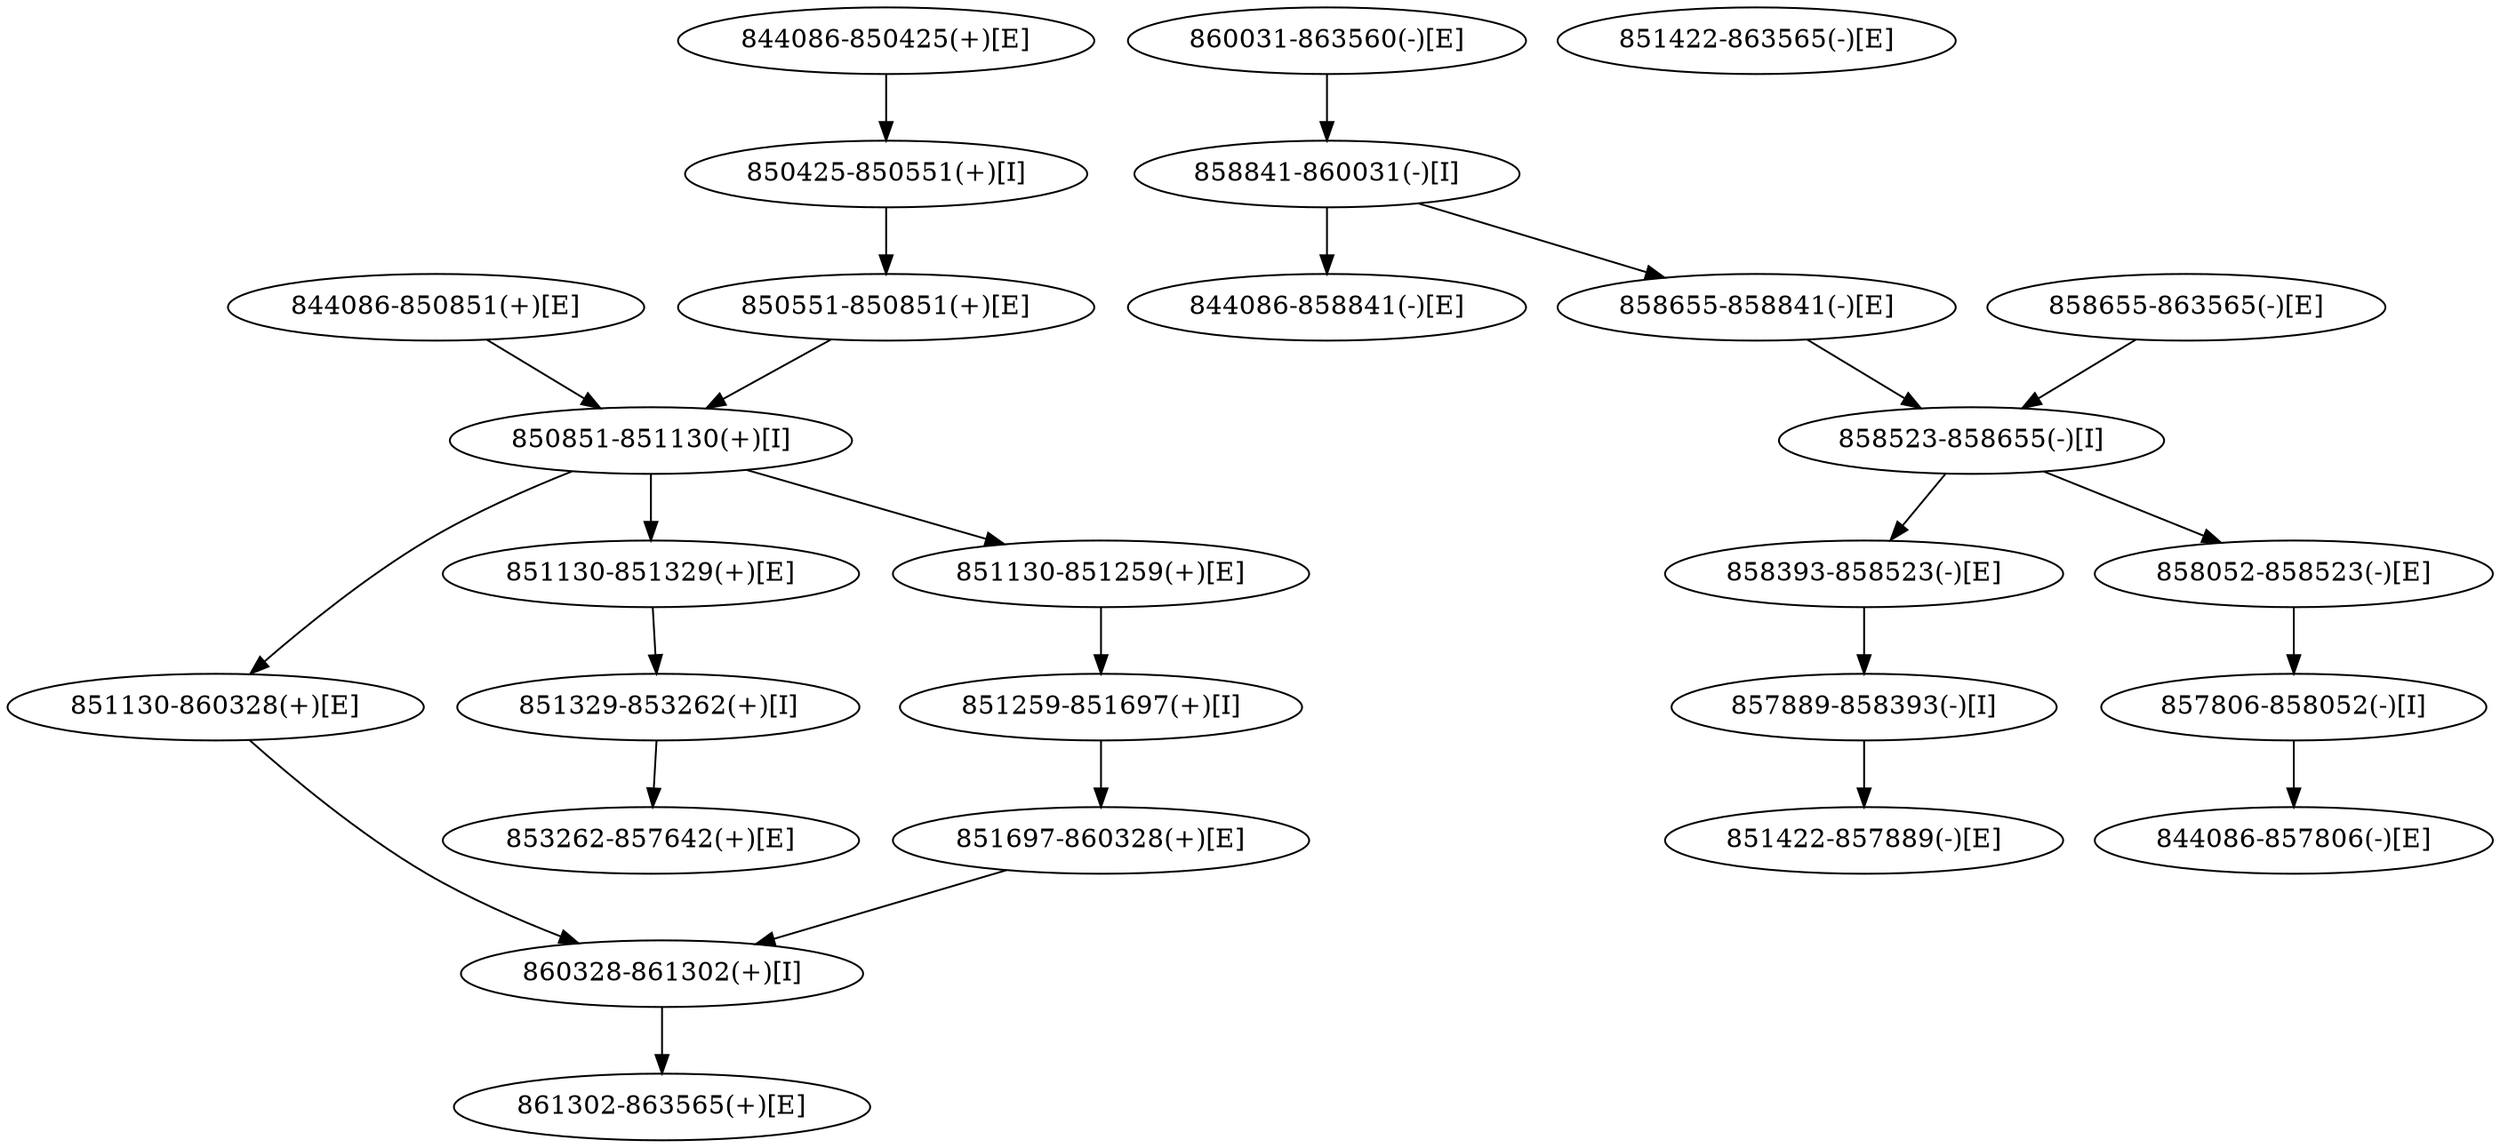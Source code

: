 strict digraph G {
"851130-860328(+)[E]" [ids="LNCAP_SHEZH2.939.1.1,LNCAP_SHEZH2.941.1.1,LNCAP_SHEZH2.943.1.1,LNCAP_SHEZH2.945.1.1,LNCAP_SHEZH2.947.1.1,LNCAP_SHEZH2.975.2.1,LNCAP_SHEZH2.975.3.1,LNCAP_SHEZH2.977.1.1,LNCAP_SHSCRAMBLE.629089.1.1,LNCAP_SHSCRAMBLE.629091.1.1,VCAP_SHEZH2.657999.2.2,VCAP_SHSCRAMBLE.684679.1.1"];
"851130-851329(+)[E]" [ids="LNCAP_SHEZH2.975.1.2,LNCAP_SHSCRAMBLE.629135.1.2"];
"851259-851697(+)[I]" [ids="VCAP_SHEZH2.657999.1"];
"851422-857889(-)[E]" [ids="LNCAP_SHEZH2.939.1.1,LNCAP_SHEZH2.941.1.1,LNCAP_SHEZH2.943.1.1,LNCAP_SHEZH2.945.1.1,LNCAP_SHEZH2.947.1.1,LNCAP_SHSCRAMBLE.629089.1.1,LNCAP_SHSCRAMBLE.629091.1.1,VCAP_SHSCRAMBLE.684681.2.1"];
"844086-850851(+)[E]" [ids="LNCAP_SHEZH2.975.1.1,LNCAP_SHSCRAMBLE.629085.1.1,LNCAP_SHSCRAMBLE.629135.1.1,VCAP_SHEZH2.657999.2.1,VCAP_SHSCRAMBLE.684563.1.1"];
"850551-850851(+)[E]" [ids="VCAP_SHEZH2.657999.1.2"];
"858393-858523(-)[E]" [ids="VCAP_SHSCRAMBLE.684681.2.2"];
"857806-858052(-)[I]" [ids="VCAP_SHEZH2.658001.1"];
"860328-861302(+)[I]" [ids="VCAP_SHEZH2.657999.1,VCAP_SHEZH2.657999.2,VCAP_SHSCRAMBLE.684679.1"];
"850425-850551(+)[I]" [ids="VCAP_SHEZH2.657999.1"];
"844086-858841(-)[E]" [ids="LNCAP_SHEZH2.939.1.1,LNCAP_SHEZH2.941.1.1,LNCAP_SHEZH2.943.1.1,LNCAP_SHEZH2.945.1.1,LNCAP_SHEZH2.947.1.1,LNCAP_SHSCRAMBLE.629085.1.1,LNCAP_SHSCRAMBLE.629089.1.1,LNCAP_SHSCRAMBLE.629091.1.1,VCAP_SHEZH2.658001.2.1,VCAP_SHSCRAMBLE.684563.1.1,VCAP_SHSCRAMBLE.684681.1.1"];
"851697-860328(+)[E]" [ids="LNCAP_SHEZH2.939.1.1,LNCAP_SHEZH2.941.1.1,LNCAP_SHEZH2.943.1.1,LNCAP_SHEZH2.945.1.1,LNCAP_SHEZH2.947.1.1,LNCAP_SHEZH2.975.3.1,LNCAP_SHEZH2.977.1.1,LNCAP_SHSCRAMBLE.629089.1.1,LNCAP_SHSCRAMBLE.629091.1.1,VCAP_SHEZH2.657999.1.4"];
"860031-863560(-)[E]" [ids="VCAP_SHEZH2.658001.1.4,VCAP_SHEZH2.658001.2.2"];
"844086-850425(+)[E]" [ids="LNCAP_SHSCRAMBLE.629085.1.1,VCAP_SHEZH2.657999.1.1,VCAP_SHSCRAMBLE.684563.1.1"];
"858655-858841(-)[E]" [ids="VCAP_SHEZH2.658001.1.3"];
"857889-858393(-)[I]" [ids="VCAP_SHSCRAMBLE.684681.2"];
"853262-857642(+)[E]" [ids="LNCAP_SHEZH2.939.1.1,LNCAP_SHEZH2.941.1.1,LNCAP_SHEZH2.943.1.1,LNCAP_SHEZH2.945.1.1,LNCAP_SHEZH2.947.1.1,LNCAP_SHEZH2.975.1.3,LNCAP_SHEZH2.977.1.1,LNCAP_SHSCRAMBLE.629089.1.1,LNCAP_SHSCRAMBLE.629091.1.1,LNCAP_SHSCRAMBLE.629135.1.3"];
"850851-851130(+)[I]" [ids="LNCAP_SHEZH2.975.1,LNCAP_SHSCRAMBLE.629135.1,VCAP_SHEZH2.657999.1,VCAP_SHEZH2.657999.2"];
"851130-851259(+)[E]" [ids="VCAP_SHEZH2.657999.1.3"];
"858052-858523(-)[E]" [ids="VCAP_SHEZH2.658001.1.2"];
"858523-858655(-)[I]" [ids="VCAP_SHEZH2.658001.1,VCAP_SHSCRAMBLE.684681.2"];
"861302-863565(+)[E]" [ids="LNCAP_SHEZH2.951.1.1,LNCAP_SHEZH2.953.1.1,VCAP_SHEZH2.657999.1.5,VCAP_SHEZH2.657999.2.3,VCAP_SHSCRAMBLE.684679.1.2"];
"858655-863565(-)[E]" [ids="VCAP_SHSCRAMBLE.684681.2.3"];
"851329-853262(+)[I]" [ids="LNCAP_SHEZH2.975.1,LNCAP_SHSCRAMBLE.629135.1"];
"844086-857806(-)[E]" [ids="LNCAP_SHEZH2.939.1.1,LNCAP_SHEZH2.941.1.1,LNCAP_SHEZH2.943.1.1,LNCAP_SHEZH2.945.1.1,LNCAP_SHEZH2.947.1.1,LNCAP_SHSCRAMBLE.629085.1.1,LNCAP_SHSCRAMBLE.629089.1.1,LNCAP_SHSCRAMBLE.629091.1.1,VCAP_SHEZH2.658001.1.1,VCAP_SHSCRAMBLE.684563.1.1,VCAP_SHSCRAMBLE.684681.1.1"];
"858841-860031(-)[I]" [ids="VCAP_SHEZH2.658001.1,VCAP_SHEZH2.658001.2"];
"851422-863565(-)[E]" [ids="LNCAP_SHEZH2.939.1.1,LNCAP_SHEZH2.941.1.1,LNCAP_SHEZH2.943.1.1,LNCAP_SHEZH2.945.1.1,LNCAP_SHEZH2.947.1.1,LNCAP_SHSCRAMBLE.629089.1.1,LNCAP_SHSCRAMBLE.629091.1.1,LNCAP_SHSCRAMBLE.629107.1.1,VCAP_SHSCRAMBLE.684681.3.1"];
"851130-860328(+)[E]" -> "860328-861302(+)[I]";
"851130-851329(+)[E]" -> "851329-853262(+)[I]";
"851259-851697(+)[I]" -> "851697-860328(+)[E]";
"844086-850851(+)[E]" -> "850851-851130(+)[I]";
"850551-850851(+)[E]" -> "850851-851130(+)[I]";
"858393-858523(-)[E]" -> "857889-858393(-)[I]";
"857806-858052(-)[I]" -> "844086-857806(-)[E]";
"860328-861302(+)[I]" -> "861302-863565(+)[E]";
"850425-850551(+)[I]" -> "850551-850851(+)[E]";
"851697-860328(+)[E]" -> "860328-861302(+)[I]";
"860031-863560(-)[E]" -> "858841-860031(-)[I]";
"844086-850425(+)[E]" -> "850425-850551(+)[I]";
"858655-858841(-)[E]" -> "858523-858655(-)[I]";
"857889-858393(-)[I]" -> "851422-857889(-)[E]";
"850851-851130(+)[I]" -> "851130-851259(+)[E]";
"850851-851130(+)[I]" -> "851130-860328(+)[E]";
"850851-851130(+)[I]" -> "851130-851329(+)[E]";
"851130-851259(+)[E]" -> "851259-851697(+)[I]";
"858052-858523(-)[E]" -> "857806-858052(-)[I]";
"858523-858655(-)[I]" -> "858052-858523(-)[E]";
"858523-858655(-)[I]" -> "858393-858523(-)[E]";
"858655-863565(-)[E]" -> "858523-858655(-)[I]";
"851329-853262(+)[I]" -> "853262-857642(+)[E]";
"858841-860031(-)[I]" -> "844086-858841(-)[E]";
"858841-860031(-)[I]" -> "858655-858841(-)[E]";
}
